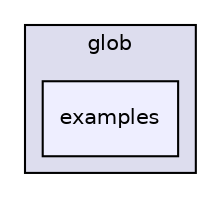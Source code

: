 digraph "gulp-src/node_modules/gulp/node_modules/vinyl-fs/node_modules/glob-watcher/node_modules/gaze/node_modules/globule/node_modules/glob/examples" {
  compound=true
  node [ fontsize="10", fontname="Helvetica"];
  edge [ labelfontsize="10", labelfontname="Helvetica"];
  subgraph clusterdir_86bdae991bc3db8255b64d71caffaf60 {
    graph [ bgcolor="#ddddee", pencolor="black", label="glob" fontname="Helvetica", fontsize="10", URL="dir_86bdae991bc3db8255b64d71caffaf60.html"]
  dir_a8b51c27336fedf4040aa6d3fa6730b6 [shape=box, label="examples", style="filled", fillcolor="#eeeeff", pencolor="black", URL="dir_a8b51c27336fedf4040aa6d3fa6730b6.html"];
  }
}
